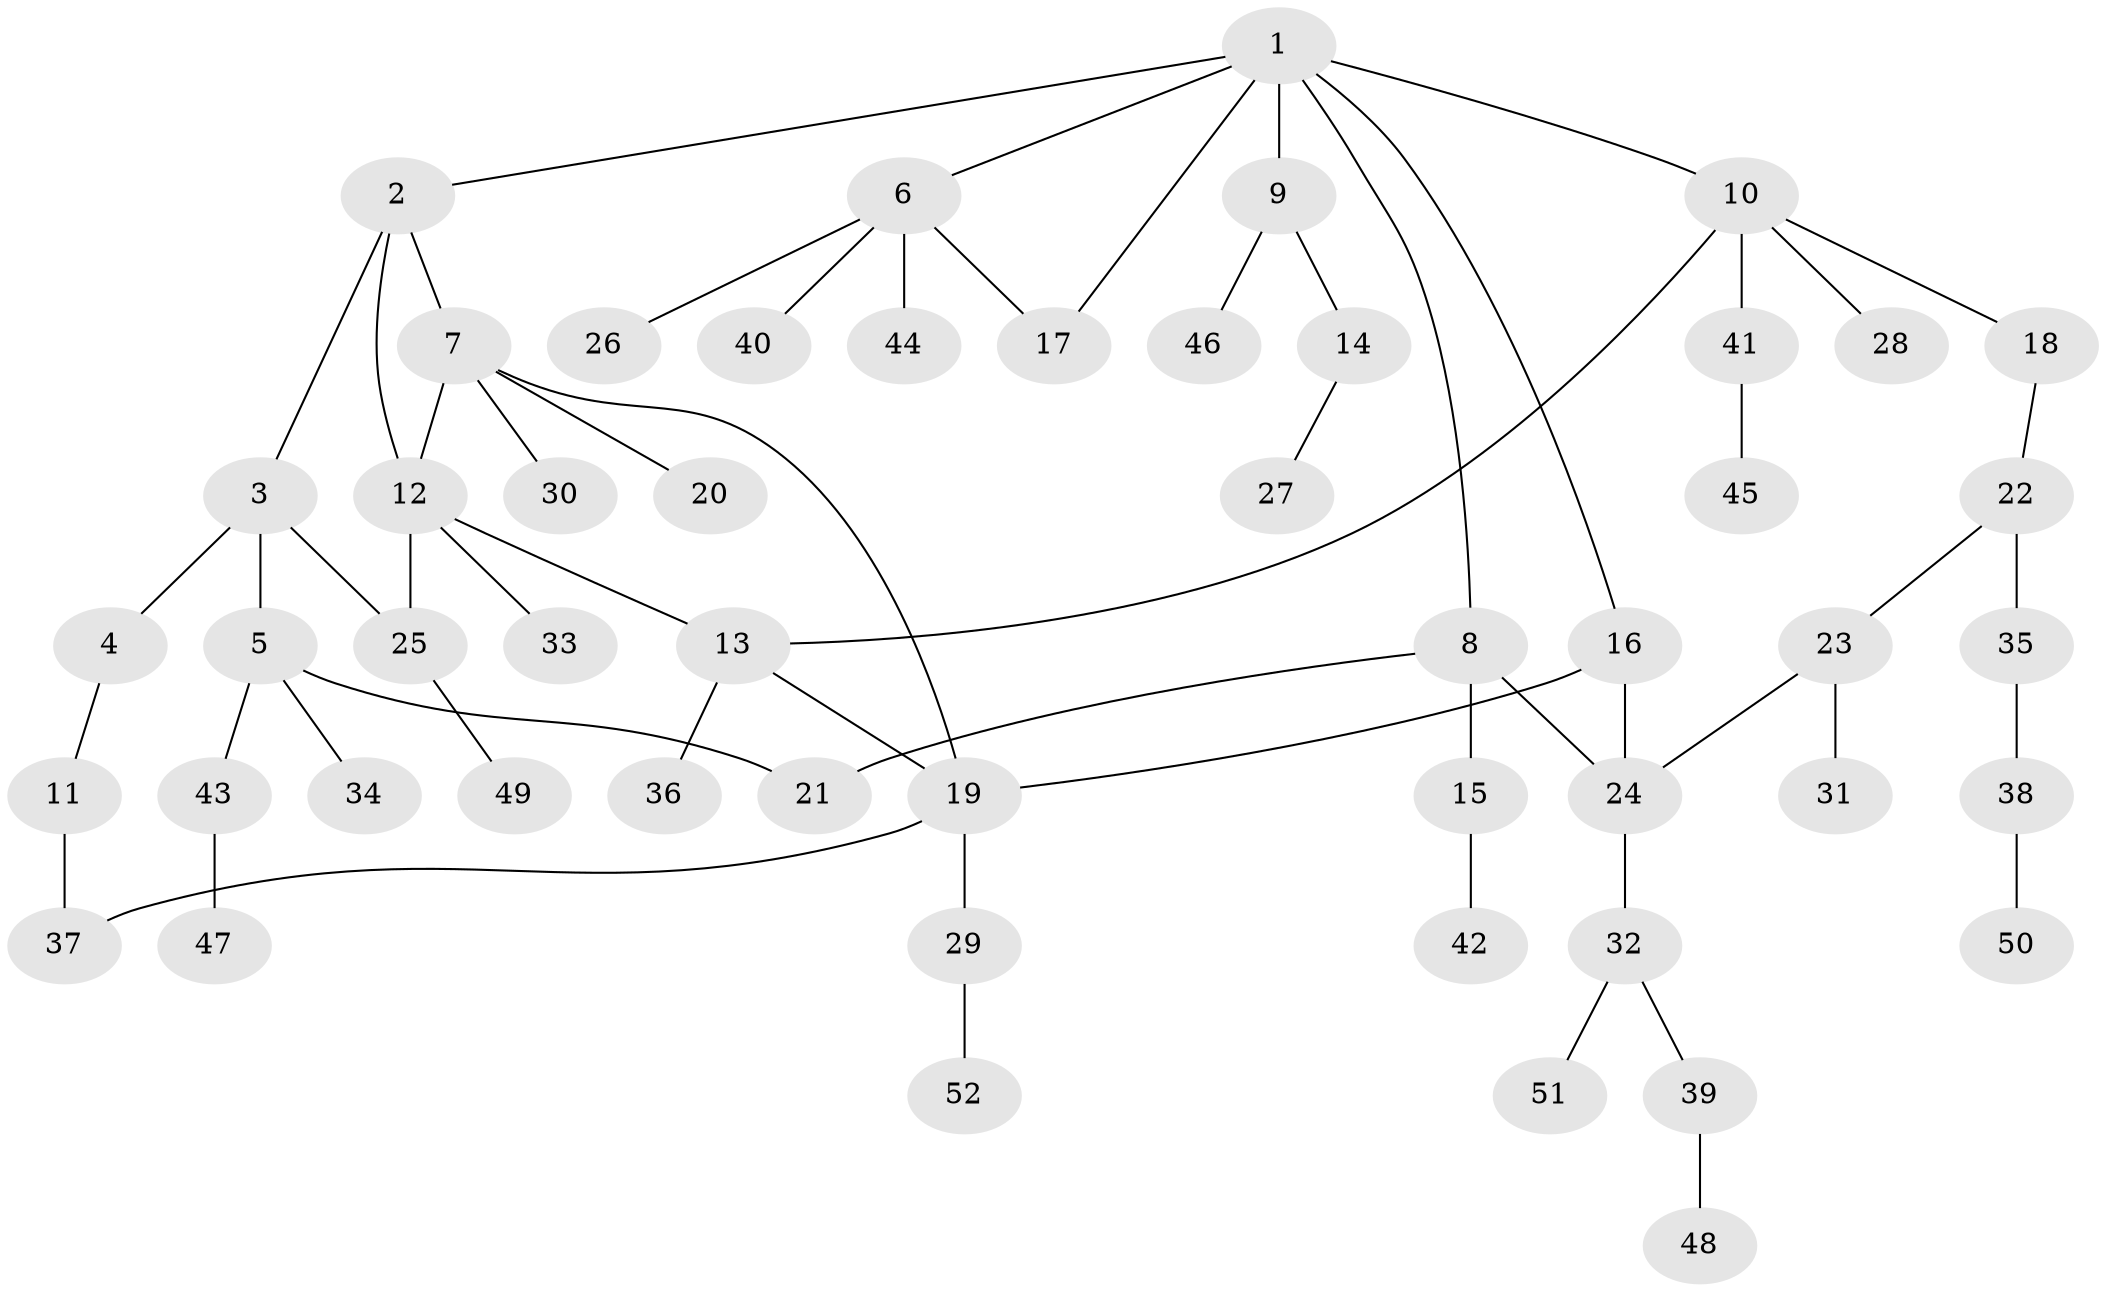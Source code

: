 // Generated by graph-tools (version 1.1) at 2025/34/03/09/25 02:34:06]
// undirected, 52 vertices, 61 edges
graph export_dot {
graph [start="1"]
  node [color=gray90,style=filled];
  1;
  2;
  3;
  4;
  5;
  6;
  7;
  8;
  9;
  10;
  11;
  12;
  13;
  14;
  15;
  16;
  17;
  18;
  19;
  20;
  21;
  22;
  23;
  24;
  25;
  26;
  27;
  28;
  29;
  30;
  31;
  32;
  33;
  34;
  35;
  36;
  37;
  38;
  39;
  40;
  41;
  42;
  43;
  44;
  45;
  46;
  47;
  48;
  49;
  50;
  51;
  52;
  1 -- 2;
  1 -- 6;
  1 -- 8;
  1 -- 9;
  1 -- 10;
  1 -- 16;
  1 -- 17;
  2 -- 3;
  2 -- 7;
  2 -- 12;
  3 -- 4;
  3 -- 5;
  3 -- 25;
  4 -- 11;
  5 -- 34;
  5 -- 43;
  5 -- 21;
  6 -- 17;
  6 -- 26;
  6 -- 40;
  6 -- 44;
  7 -- 20;
  7 -- 30;
  7 -- 12;
  7 -- 19;
  8 -- 15;
  8 -- 21;
  8 -- 24;
  9 -- 14;
  9 -- 46;
  10 -- 13;
  10 -- 18;
  10 -- 28;
  10 -- 41;
  11 -- 37;
  12 -- 33;
  12 -- 13;
  12 -- 25;
  13 -- 36;
  13 -- 19;
  14 -- 27;
  15 -- 42;
  16 -- 19;
  16 -- 24;
  18 -- 22;
  19 -- 29;
  19 -- 37;
  22 -- 23;
  22 -- 35;
  23 -- 31;
  23 -- 24;
  24 -- 32;
  25 -- 49;
  29 -- 52;
  32 -- 39;
  32 -- 51;
  35 -- 38;
  38 -- 50;
  39 -- 48;
  41 -- 45;
  43 -- 47;
}
